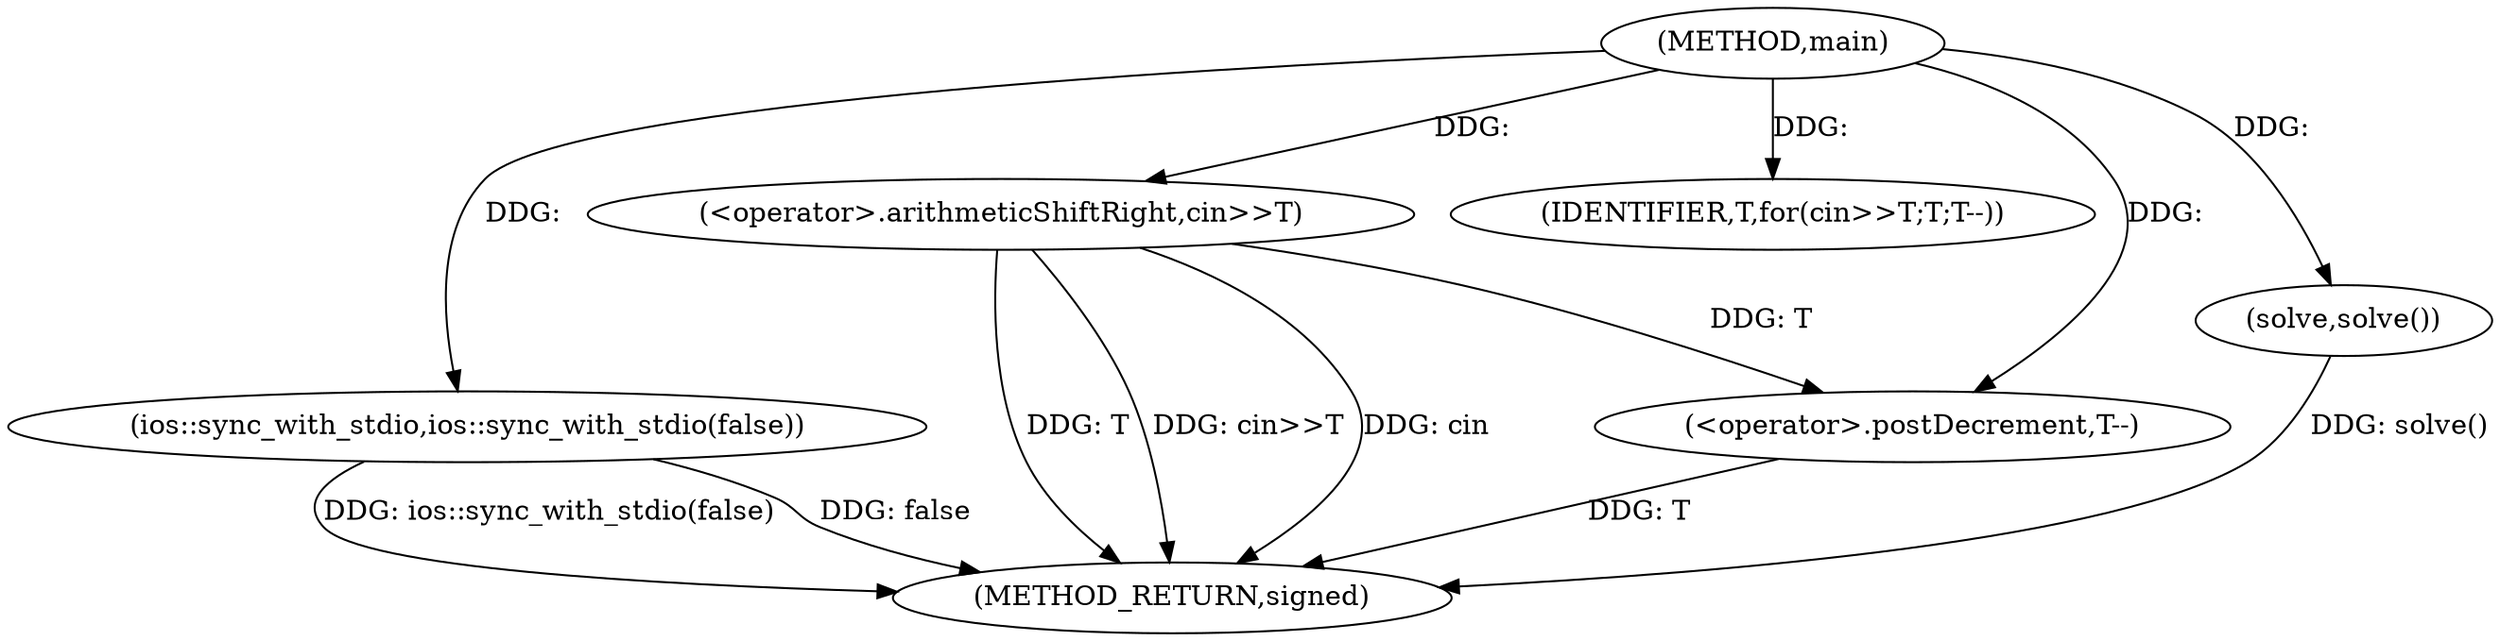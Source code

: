 digraph "main" {  
"1000384" [label = "(METHOD,main)" ]
"1000396" [label = "(METHOD_RETURN,signed)" ]
"1000386" [label = "(ios::sync_with_stdio,ios::sync_with_stdio(false))" ]
"1000389" [label = "(<operator>.arithmeticShiftRight,cin>>T)" ]
"1000392" [label = "(IDENTIFIER,T,for(cin>>T;T;T--))" ]
"1000393" [label = "(<operator>.postDecrement,T--)" ]
"1000395" [label = "(solve,solve())" ]
  "1000386" -> "1000396"  [ label = "DDG: ios::sync_with_stdio(false)"] 
  "1000389" -> "1000396"  [ label = "DDG: T"] 
  "1000389" -> "1000396"  [ label = "DDG: cin>>T"] 
  "1000395" -> "1000396"  [ label = "DDG: solve()"] 
  "1000393" -> "1000396"  [ label = "DDG: T"] 
  "1000389" -> "1000396"  [ label = "DDG: cin"] 
  "1000386" -> "1000396"  [ label = "DDG: false"] 
  "1000384" -> "1000386"  [ label = "DDG: "] 
  "1000384" -> "1000392"  [ label = "DDG: "] 
  "1000384" -> "1000395"  [ label = "DDG: "] 
  "1000384" -> "1000389"  [ label = "DDG: "] 
  "1000389" -> "1000393"  [ label = "DDG: T"] 
  "1000384" -> "1000393"  [ label = "DDG: "] 
}
